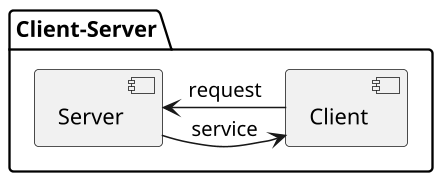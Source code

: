 @startuml

skinparam monochrome true
skinparam defaultFontName Droid Sans
skinparam dpi 150
skinparam componentStyle uml2

package "Client-Server" {
    component Client
    component Server
    Client -> Server: request
    Server -> Client: service
}

@enduml
